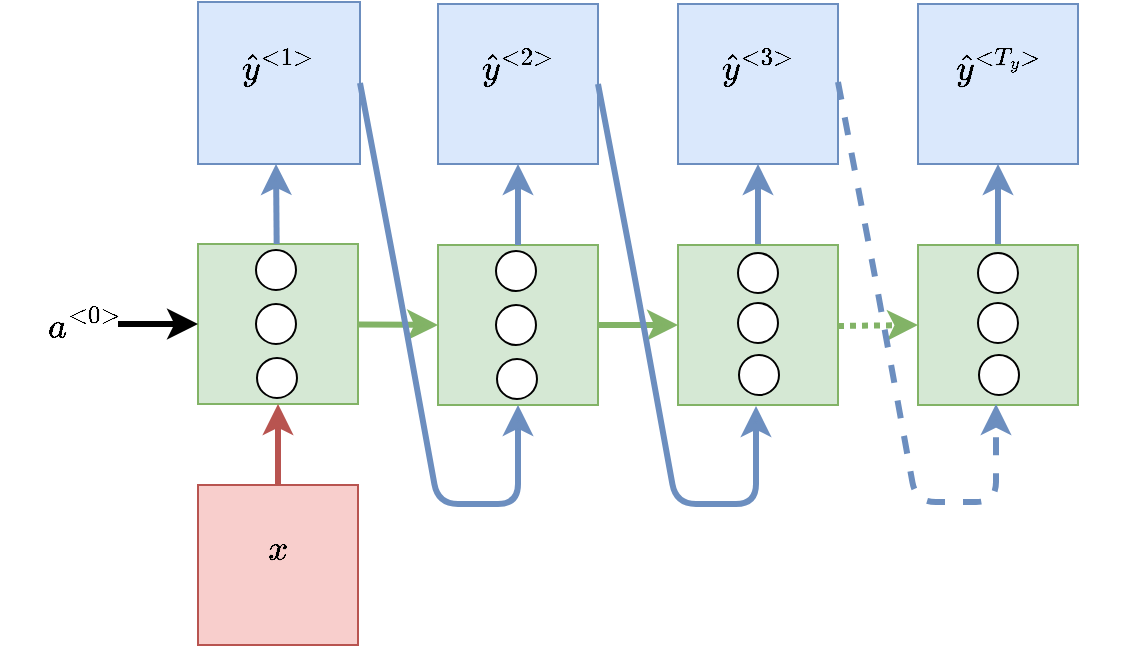 <mxfile version="10.6.7" type="device"><diagram id="uEJap0_rysUkslLJKinu" name="Page-1"><mxGraphModel dx="904" dy="407" grid="1" gridSize="10" guides="1" tooltips="1" connect="1" arrows="1" fold="1" page="1" pageScale="1" pageWidth="850" pageHeight="1100" math="1" shadow="0"><root><mxCell id="0"/><mxCell id="1" parent="0"/><mxCell id="kyBPE9TM0au6z0CTMoTb-65" value="" style="whiteSpace=wrap;html=1;aspect=fixed;fillColor=#d5e8d4;strokeColor=#82b366;" vertex="1" parent="1"><mxGeometry x="360" y="280.5" width="80" height="80" as="geometry"/></mxCell><mxCell id="kyBPE9TM0au6z0CTMoTb-45" value="" style="whiteSpace=wrap;html=1;aspect=fixed;fillColor=#d5e8d4;strokeColor=#82b366;" vertex="1" parent="1"><mxGeometry x="240" y="280.5" width="80" height="80" as="geometry"/></mxCell><mxCell id="kyBPE9TM0au6z0CTMoTb-28" value="&lt;span style=&quot;font-size: 15px;&quot;&gt;$$\hat{y}^{&amp;lt;1&amp;gt;}$$&lt;/span&gt;&lt;br style=&quot;font-size: 15px;&quot;&gt;" style="whiteSpace=wrap;aspect=fixed;fillColor=#dae8fc;strokeColor=#6c8ebf;html=1;fontSize=15;" vertex="1" parent="1"><mxGeometry x="120" y="159" width="81" height="81" as="geometry"/></mxCell><mxCell id="kyBPE9TM0au6z0CTMoTb-31" value="" style="whiteSpace=wrap;html=1;aspect=fixed;fillColor=#d5e8d4;strokeColor=#82b366;" vertex="1" parent="1"><mxGeometry x="120" y="280" width="80" height="80" as="geometry"/></mxCell><mxCell id="kyBPE9TM0au6z0CTMoTb-32" value="$$x$$&lt;br style=&quot;font-size: 15px&quot;&gt;" style="whiteSpace=wrap;html=1;aspect=fixed;fillColor=#f8cecc;strokeColor=#b85450;fontSize=15;" vertex="1" parent="1"><mxGeometry x="120" y="400.5" width="80" height="80" as="geometry"/></mxCell><mxCell id="kyBPE9TM0au6z0CTMoTb-33" value="" style="endArrow=classic;html=1;entryX=0.5;entryY=1;entryDx=0;entryDy=0;exitX=0.5;exitY=0;exitDx=0;exitDy=0;fillColor=#f8cecc;strokeColor=#b85450;strokeWidth=3;" edge="1" parent="1" source="kyBPE9TM0au6z0CTMoTb-32" target="kyBPE9TM0au6z0CTMoTb-31"><mxGeometry width="50" height="50" relative="1" as="geometry"><mxPoint x="190" y="410" as="sourcePoint"/><mxPoint x="210" y="390" as="targetPoint"/></mxGeometry></mxCell><mxCell id="kyBPE9TM0au6z0CTMoTb-35" value="" style="endArrow=classic;html=1;exitX=0.5;exitY=0;exitDx=0;exitDy=0;fillColor=#dae8fc;strokeColor=#6c8ebf;strokeWidth=3;" edge="1" parent="1"><mxGeometry width="50" height="50" relative="1" as="geometry"><mxPoint x="159.333" y="280" as="sourcePoint"/><mxPoint x="159" y="240" as="targetPoint"/></mxGeometry></mxCell><mxCell id="kyBPE9TM0au6z0CTMoTb-36" value="" style="ellipse;whiteSpace=wrap;html=1;aspect=fixed;fontSize=15;" vertex="1" parent="1"><mxGeometry x="149" y="283" width="20" height="20" as="geometry"/></mxCell><mxCell id="kyBPE9TM0au6z0CTMoTb-40" value="&lt;span&gt;$$a^{&amp;lt;0&amp;gt;}$$&lt;/span&gt;" style="text;html=1;strokeColor=none;fillColor=none;align=center;verticalAlign=middle;whiteSpace=wrap;rounded=0;fontSize=15;" vertex="1" parent="1"><mxGeometry x="44" y="310" width="40" height="20" as="geometry"/></mxCell><mxCell id="kyBPE9TM0au6z0CTMoTb-41" value="" style="endArrow=classic;html=1;fillColor=#f8cecc;strokeColor=#000000;strokeWidth=3;" edge="1" parent="1"><mxGeometry width="50" height="50" relative="1" as="geometry"><mxPoint x="80" y="320" as="sourcePoint"/><mxPoint x="120" y="320" as="targetPoint"/></mxGeometry></mxCell><mxCell id="kyBPE9TM0au6z0CTMoTb-42" value="" style="ellipse;whiteSpace=wrap;html=1;aspect=fixed;fontSize=15;" vertex="1" parent="1"><mxGeometry x="149" y="310" width="20" height="20" as="geometry"/></mxCell><mxCell id="kyBPE9TM0au6z0CTMoTb-43" value="" style="ellipse;whiteSpace=wrap;html=1;aspect=fixed;fontSize=15;" vertex="1" parent="1"><mxGeometry x="149.5" y="337" width="20" height="20" as="geometry"/></mxCell><mxCell id="kyBPE9TM0au6z0CTMoTb-44" value="&lt;span style=&quot;font-size: 15px&quot;&gt;$$\hat{y}^{&amp;lt;2&amp;gt;}$$&lt;/span&gt;&lt;br style=&quot;font-size: 15px&quot;&gt;" style="whiteSpace=wrap;aspect=fixed;fillColor=#dae8fc;strokeColor=#6c8ebf;html=1;fontSize=15;" vertex="1" parent="1"><mxGeometry x="240" y="160" width="80" height="80" as="geometry"/></mxCell><mxCell id="kyBPE9TM0au6z0CTMoTb-48" value="" style="endArrow=classic;html=1;entryX=0.5;entryY=1;entryDx=0;entryDy=0;fillColor=#dae8fc;strokeColor=#6c8ebf;strokeWidth=3;exitX=0.5;exitY=0;exitDx=0;exitDy=0;" edge="1" parent="1" source="kyBPE9TM0au6z0CTMoTb-45" target="kyBPE9TM0au6z0CTMoTb-44"><mxGeometry width="50" height="50" relative="1" as="geometry"><mxPoint x="290" y="270" as="sourcePoint"/><mxPoint x="279.333" y="199.667" as="targetPoint"/></mxGeometry></mxCell><mxCell id="kyBPE9TM0au6z0CTMoTb-49" value="" style="ellipse;whiteSpace=wrap;html=1;aspect=fixed;fontSize=15;" vertex="1" parent="1"><mxGeometry x="269" y="283.5" width="20" height="20" as="geometry"/></mxCell><mxCell id="kyBPE9TM0au6z0CTMoTb-50" value="" style="ellipse;whiteSpace=wrap;html=1;aspect=fixed;fontSize=15;" vertex="1" parent="1"><mxGeometry x="269" y="310.5" width="20" height="20" as="geometry"/></mxCell><mxCell id="kyBPE9TM0au6z0CTMoTb-51" value="" style="ellipse;whiteSpace=wrap;html=1;aspect=fixed;fontSize=15;" vertex="1" parent="1"><mxGeometry x="269.5" y="337.5" width="20" height="20" as="geometry"/></mxCell><mxCell id="kyBPE9TM0au6z0CTMoTb-52" value="" style="endArrow=classic;html=1;fillColor=#d5e8d4;strokeColor=#82b366;strokeWidth=3;entryX=0;entryY=0.5;entryDx=0;entryDy=0;" edge="1" parent="1" source="kyBPE9TM0au6z0CTMoTb-31" target="kyBPE9TM0au6z0CTMoTb-45"><mxGeometry width="50" height="50" relative="1" as="geometry"><mxPoint x="80" y="330" as="sourcePoint"/><mxPoint x="130" y="330" as="targetPoint"/></mxGeometry></mxCell><mxCell id="kyBPE9TM0au6z0CTMoTb-53" value="" style="endArrow=classic;html=1;fillColor=#d5e8d4;strokeColor=#82b366;strokeWidth=3;exitX=1;exitY=0.5;exitDx=0;exitDy=0;entryX=0;entryY=0.5;entryDx=0;entryDy=0;" edge="1" parent="1" source="kyBPE9TM0au6z0CTMoTb-45" target="kyBPE9TM0au6z0CTMoTb-65"><mxGeometry width="50" height="50" relative="1" as="geometry"><mxPoint x="319.929" y="319.929" as="sourcePoint"/><mxPoint x="399.929" y="319.929" as="targetPoint"/></mxGeometry></mxCell><mxCell id="kyBPE9TM0au6z0CTMoTb-64" value="&lt;span style=&quot;font-size: 15px&quot;&gt;$$\hat{y}^{&amp;lt;3&amp;gt;}$$&lt;/span&gt;&lt;br style=&quot;font-size: 15px&quot;&gt;" style="whiteSpace=wrap;aspect=fixed;fillColor=#dae8fc;strokeColor=#6c8ebf;html=1;fontSize=15;fontStyle=0" vertex="1" parent="1"><mxGeometry x="360" y="160" width="80" height="80" as="geometry"/></mxCell><mxCell id="kyBPE9TM0au6z0CTMoTb-68" value="" style="endArrow=classic;html=1;entryX=0.5;entryY=1;entryDx=0;entryDy=0;fillColor=#dae8fc;strokeColor=#6c8ebf;strokeWidth=3;" edge="1" parent="1" target="kyBPE9TM0au6z0CTMoTb-64"><mxGeometry width="50" height="50" relative="1" as="geometry"><mxPoint x="400" y="280" as="sourcePoint"/><mxPoint x="399.333" y="199.667" as="targetPoint"/></mxGeometry></mxCell><mxCell id="kyBPE9TM0au6z0CTMoTb-69" value="" style="ellipse;whiteSpace=wrap;html=1;aspect=fixed;fontSize=15;" vertex="1" parent="1"><mxGeometry x="390" y="284.5" width="20" height="20" as="geometry"/></mxCell><mxCell id="kyBPE9TM0au6z0CTMoTb-70" value="" style="ellipse;whiteSpace=wrap;html=1;aspect=fixed;fontSize=15;" vertex="1" parent="1"><mxGeometry x="390" y="309.5" width="20" height="20" as="geometry"/></mxCell><mxCell id="kyBPE9TM0au6z0CTMoTb-71" value="" style="ellipse;whiteSpace=wrap;html=1;aspect=fixed;fontSize=15;" vertex="1" parent="1"><mxGeometry x="390.5" y="335.5" width="20" height="20" as="geometry"/></mxCell><mxCell id="kyBPE9TM0au6z0CTMoTb-76" value="" style="endArrow=classic;html=1;strokeColor=#6c8ebf;strokeWidth=3;fontSize=15;exitX=1;exitY=0.5;exitDx=0;exitDy=0;entryX=0.5;entryY=1;entryDx=0;entryDy=0;fillColor=#dae8fc;" edge="1" parent="1" source="kyBPE9TM0au6z0CTMoTb-28" target="kyBPE9TM0au6z0CTMoTb-45"><mxGeometry width="50" height="50" relative="1" as="geometry"><mxPoint x="210" y="150" as="sourcePoint"/><mxPoint x="260" y="100" as="targetPoint"/><Array as="points"><mxPoint x="220" y="300"/><mxPoint x="240" y="410"/><mxPoint x="280" y="410"/></Array></mxGeometry></mxCell><mxCell id="kyBPE9TM0au6z0CTMoTb-79" value="" style="whiteSpace=wrap;html=1;aspect=fixed;fillColor=#d5e8d4;strokeColor=#82b366;" vertex="1" parent="1"><mxGeometry x="480" y="280.5" width="80" height="80" as="geometry"/></mxCell><mxCell id="kyBPE9TM0au6z0CTMoTb-80" value="" style="endArrow=classic;html=1;fillColor=#d5e8d4;strokeColor=#82b366;strokeWidth=3;exitX=1;exitY=0.5;exitDx=0;exitDy=0;entryX=0;entryY=0.5;entryDx=0;entryDy=0;dashed=1;dashPattern=1 1;" edge="1" parent="1" target="kyBPE9TM0au6z0CTMoTb-79"><mxGeometry width="50" height="50" relative="1" as="geometry"><mxPoint x="440" y="321" as="sourcePoint"/><mxPoint x="519.929" y="319.929" as="targetPoint"/></mxGeometry></mxCell><mxCell id="kyBPE9TM0au6z0CTMoTb-81" value="&lt;span style=&quot;font-size: 15px&quot;&gt;$$\hat{y}^{&amp;lt;T_{y}&amp;gt;}$$&lt;/span&gt;&lt;br style=&quot;font-size: 15px&quot;&gt;" style="whiteSpace=wrap;aspect=fixed;fillColor=#dae8fc;strokeColor=#6c8ebf;html=1;fontSize=15;fontStyle=0" vertex="1" parent="1"><mxGeometry x="480" y="160" width="80" height="80" as="geometry"/></mxCell><mxCell id="kyBPE9TM0au6z0CTMoTb-82" value="" style="endArrow=classic;html=1;entryX=0.5;entryY=1;entryDx=0;entryDy=0;fillColor=#dae8fc;strokeColor=#6c8ebf;strokeWidth=3;" edge="1" parent="1" target="kyBPE9TM0au6z0CTMoTb-81"><mxGeometry width="50" height="50" relative="1" as="geometry"><mxPoint x="520" y="280" as="sourcePoint"/><mxPoint x="519.333" y="199.667" as="targetPoint"/></mxGeometry></mxCell><mxCell id="kyBPE9TM0au6z0CTMoTb-83" value="" style="ellipse;whiteSpace=wrap;html=1;aspect=fixed;fontSize=15;" vertex="1" parent="1"><mxGeometry x="510" y="284.5" width="20" height="20" as="geometry"/></mxCell><mxCell id="kyBPE9TM0au6z0CTMoTb-84" value="" style="ellipse;whiteSpace=wrap;html=1;aspect=fixed;fontSize=15;" vertex="1" parent="1"><mxGeometry x="510" y="309.5" width="20" height="20" as="geometry"/></mxCell><mxCell id="kyBPE9TM0au6z0CTMoTb-85" value="" style="ellipse;whiteSpace=wrap;html=1;aspect=fixed;fontSize=15;" vertex="1" parent="1"><mxGeometry x="510.5" y="335.5" width="20" height="20" as="geometry"/></mxCell><mxCell id="kyBPE9TM0au6z0CTMoTb-87" value="" style="endArrow=classic;html=1;strokeColor=#6c8ebf;strokeWidth=3;fontSize=15;exitX=1;exitY=0.5;exitDx=0;exitDy=0;entryX=0.5;entryY=1;entryDx=0;entryDy=0;fillColor=#dae8fc;" edge="1" parent="1"><mxGeometry width="50" height="50" relative="1" as="geometry"><mxPoint x="320" y="200" as="sourcePoint"/><mxPoint x="399" y="361" as="targetPoint"/><Array as="points"><mxPoint x="339" y="300"/><mxPoint x="359" y="410"/><mxPoint x="399" y="410"/></Array></mxGeometry></mxCell><mxCell id="kyBPE9TM0au6z0CTMoTb-88" value="" style="endArrow=classic;html=1;strokeColor=#6c8ebf;strokeWidth=3;fontSize=15;exitX=1;exitY=0.5;exitDx=0;exitDy=0;entryX=0.5;entryY=1;entryDx=0;entryDy=0;fillColor=#dae8fc;dashed=1;" edge="1" parent="1"><mxGeometry width="50" height="50" relative="1" as="geometry"><mxPoint x="440" y="199" as="sourcePoint"/><mxPoint x="519" y="360" as="targetPoint"/><Array as="points"><mxPoint x="459" y="299"/><mxPoint x="479" y="409"/><mxPoint x="519" y="409"/></Array></mxGeometry></mxCell></root></mxGraphModel></diagram></mxfile>